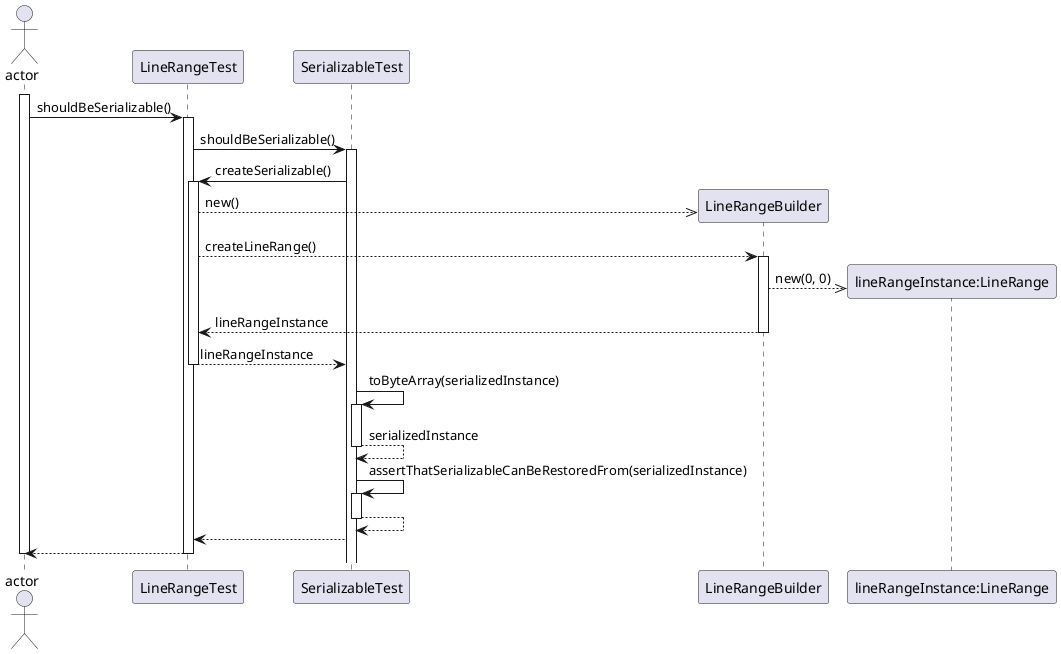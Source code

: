 @startuml
'https://plantuml.com/sequence-diagram

actor actor
activate actor
actor -> LineRangeTest: shouldBeSerializable()
activate LineRangeTest
LineRangeTest -> SerializableTest: shouldBeSerializable()
activate SerializableTest


SerializableTest -> LineRangeTest: createSerializable()
activate LineRangeTest

' Builder Aufruf
create LineRangeBuilder
LineRangeTest -->> LineRangeBuilder: new()
LineRangeTest --> LineRangeBuilder: createLineRange()
activate LineRangeBuilder

' LineRangeKonstruktor Aufruf
create "lineRangeInstance:LineRange" as obj
LineRangeBuilder -->> obj: new(0, 0)

LineRangeBuilder --> LineRangeTest: lineRangeInstance
deactivate LineRangeBuilder
' Ende des Builder Aufrufs

LineRangeTest --> SerializableTest: lineRangeInstance
deactivate LineRangeTest
SerializableTest -> SerializableTest: toByteArray(serializedInstance)
activate SerializableTest
SerializableTest --> SerializableTest: serializedInstance
deactivate SerializableTest
SerializableTest -> SerializableTest: assertThatSerializableCanBeRestoredFrom(serializedInstance)
activate SerializableTest
SerializableTest --> SerializableTest
deactivate SerializableTest
SerializableTest --> LineRangeTest
LineRangeTest --> actor
deactivate LineRangeTest
deactivate actor


@enduml